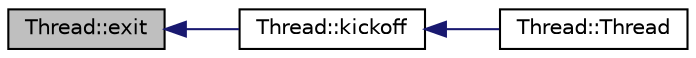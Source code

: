 digraph G
{
  bgcolor="transparent";
  edge [fontname="Helvetica",fontsize="10",labelfontname="Helvetica",labelfontsize="10"];
  node [fontname="Helvetica",fontsize="10",shape=record];
  rankdir="LR";
  Node1 [label="Thread::exit",height=0.2,width=0.4,color="black", fillcolor="grey75", style="filled" fontcolor="black"];
  Node1 -> Node2 [dir="back",color="midnightblue",fontsize="10",style="solid",fontname="Helvetica"];
  Node2 [label="Thread::kickoff",height=0.2,width=0.4,color="black",URL="$classThread.html#acbe0a6de445c1c2dbe20e8741a9ed531",tooltip="Kickoff function to initiate thread action."];
  Node2 -> Node3 [dir="back",color="midnightblue",fontsize="10",style="solid",fontname="Helvetica"];
  Node3 [label="Thread::Thread",height=0.2,width=0.4,color="black",URL="$classThread.html#a95c703fb8f2f27cb64f475a8c940864a",tooltip="Default constructor."];
}
